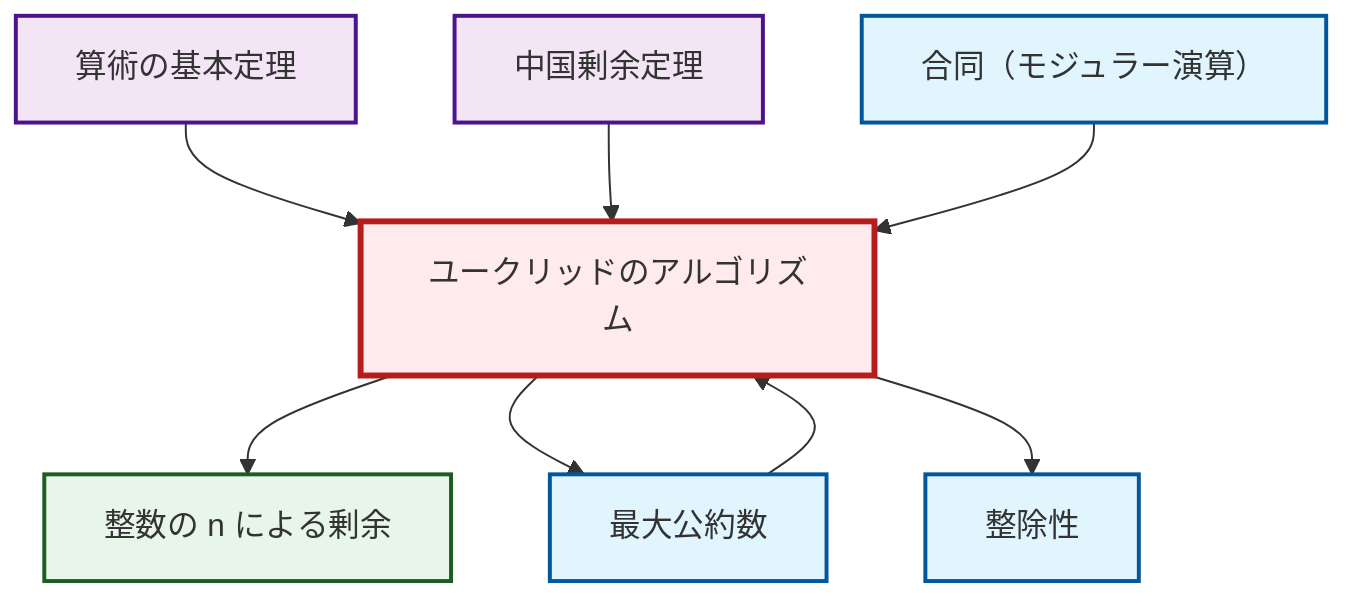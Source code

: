 graph TD
    classDef definition fill:#e1f5fe,stroke:#01579b,stroke-width:2px
    classDef theorem fill:#f3e5f5,stroke:#4a148c,stroke-width:2px
    classDef axiom fill:#fff3e0,stroke:#e65100,stroke-width:2px
    classDef example fill:#e8f5e9,stroke:#1b5e20,stroke-width:2px
    classDef current fill:#ffebee,stroke:#b71c1c,stroke-width:3px
    def-congruence["合同（モジュラー演算）"]:::definition
    thm-fundamental-arithmetic["算術の基本定理"]:::theorem
    def-gcd["最大公約数"]:::definition
    def-divisibility["整除性"]:::definition
    thm-chinese-remainder["中国剰余定理"]:::theorem
    thm-euclidean-algorithm["ユークリッドのアルゴリズム"]:::theorem
    ex-quotient-integers-mod-n["整数の n による剰余"]:::example
    thm-euclidean-algorithm --> ex-quotient-integers-mod-n
    thm-euclidean-algorithm --> def-gcd
    thm-euclidean-algorithm --> def-divisibility
    thm-fundamental-arithmetic --> thm-euclidean-algorithm
    thm-chinese-remainder --> thm-euclidean-algorithm
    def-gcd --> thm-euclidean-algorithm
    def-congruence --> thm-euclidean-algorithm
    class thm-euclidean-algorithm current
